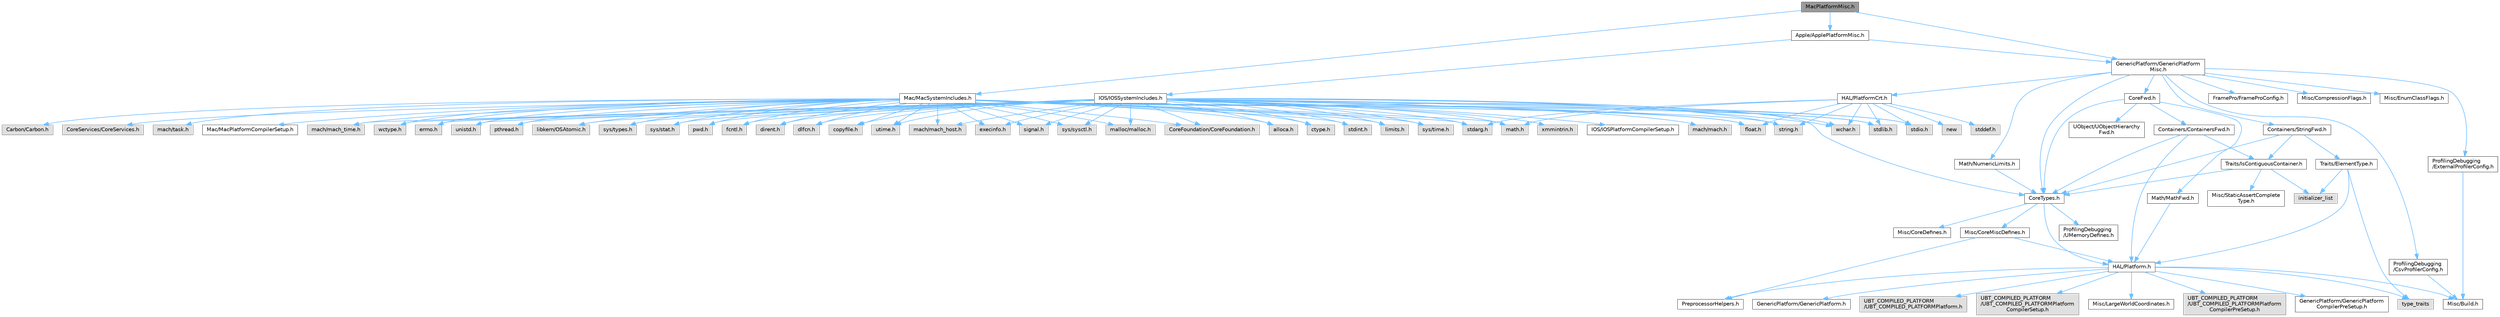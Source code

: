 digraph "MacPlatformMisc.h"
{
 // INTERACTIVE_SVG=YES
 // LATEX_PDF_SIZE
  bgcolor="transparent";
  edge [fontname=Helvetica,fontsize=10,labelfontname=Helvetica,labelfontsize=10];
  node [fontname=Helvetica,fontsize=10,shape=box,height=0.2,width=0.4];
  Node1 [id="Node000001",label="MacPlatformMisc.h",height=0.2,width=0.4,color="gray40", fillcolor="grey60", style="filled", fontcolor="black",tooltip=" "];
  Node1 -> Node2 [id="edge1_Node000001_Node000002",color="steelblue1",style="solid",tooltip=" "];
  Node2 [id="Node000002",label="GenericPlatform/GenericPlatform\lMisc.h",height=0.2,width=0.4,color="grey40", fillcolor="white", style="filled",URL="$db/d9a/GenericPlatformMisc_8h.html",tooltip=" "];
  Node2 -> Node3 [id="edge2_Node000002_Node000003",color="steelblue1",style="solid",tooltip=" "];
  Node3 [id="Node000003",label="Containers/StringFwd.h",height=0.2,width=0.4,color="grey40", fillcolor="white", style="filled",URL="$df/d37/StringFwd_8h.html",tooltip=" "];
  Node3 -> Node4 [id="edge3_Node000003_Node000004",color="steelblue1",style="solid",tooltip=" "];
  Node4 [id="Node000004",label="CoreTypes.h",height=0.2,width=0.4,color="grey40", fillcolor="white", style="filled",URL="$dc/dec/CoreTypes_8h.html",tooltip=" "];
  Node4 -> Node5 [id="edge4_Node000004_Node000005",color="steelblue1",style="solid",tooltip=" "];
  Node5 [id="Node000005",label="HAL/Platform.h",height=0.2,width=0.4,color="grey40", fillcolor="white", style="filled",URL="$d9/dd0/Platform_8h.html",tooltip=" "];
  Node5 -> Node6 [id="edge5_Node000005_Node000006",color="steelblue1",style="solid",tooltip=" "];
  Node6 [id="Node000006",label="Misc/Build.h",height=0.2,width=0.4,color="grey40", fillcolor="white", style="filled",URL="$d3/dbb/Build_8h.html",tooltip=" "];
  Node5 -> Node7 [id="edge6_Node000005_Node000007",color="steelblue1",style="solid",tooltip=" "];
  Node7 [id="Node000007",label="Misc/LargeWorldCoordinates.h",height=0.2,width=0.4,color="grey40", fillcolor="white", style="filled",URL="$d2/dcb/LargeWorldCoordinates_8h.html",tooltip=" "];
  Node5 -> Node8 [id="edge7_Node000005_Node000008",color="steelblue1",style="solid",tooltip=" "];
  Node8 [id="Node000008",label="type_traits",height=0.2,width=0.4,color="grey60", fillcolor="#E0E0E0", style="filled",tooltip=" "];
  Node5 -> Node9 [id="edge8_Node000005_Node000009",color="steelblue1",style="solid",tooltip=" "];
  Node9 [id="Node000009",label="PreprocessorHelpers.h",height=0.2,width=0.4,color="grey40", fillcolor="white", style="filled",URL="$db/ddb/PreprocessorHelpers_8h.html",tooltip=" "];
  Node5 -> Node10 [id="edge9_Node000005_Node000010",color="steelblue1",style="solid",tooltip=" "];
  Node10 [id="Node000010",label="UBT_COMPILED_PLATFORM\l/UBT_COMPILED_PLATFORMPlatform\lCompilerPreSetup.h",height=0.2,width=0.4,color="grey60", fillcolor="#E0E0E0", style="filled",tooltip=" "];
  Node5 -> Node11 [id="edge10_Node000005_Node000011",color="steelblue1",style="solid",tooltip=" "];
  Node11 [id="Node000011",label="GenericPlatform/GenericPlatform\lCompilerPreSetup.h",height=0.2,width=0.4,color="grey40", fillcolor="white", style="filled",URL="$d9/dc8/GenericPlatformCompilerPreSetup_8h.html",tooltip=" "];
  Node5 -> Node12 [id="edge11_Node000005_Node000012",color="steelblue1",style="solid",tooltip=" "];
  Node12 [id="Node000012",label="GenericPlatform/GenericPlatform.h",height=0.2,width=0.4,color="grey40", fillcolor="white", style="filled",URL="$d6/d84/GenericPlatform_8h.html",tooltip=" "];
  Node5 -> Node13 [id="edge12_Node000005_Node000013",color="steelblue1",style="solid",tooltip=" "];
  Node13 [id="Node000013",label="UBT_COMPILED_PLATFORM\l/UBT_COMPILED_PLATFORMPlatform.h",height=0.2,width=0.4,color="grey60", fillcolor="#E0E0E0", style="filled",tooltip=" "];
  Node5 -> Node14 [id="edge13_Node000005_Node000014",color="steelblue1",style="solid",tooltip=" "];
  Node14 [id="Node000014",label="UBT_COMPILED_PLATFORM\l/UBT_COMPILED_PLATFORMPlatform\lCompilerSetup.h",height=0.2,width=0.4,color="grey60", fillcolor="#E0E0E0", style="filled",tooltip=" "];
  Node4 -> Node15 [id="edge14_Node000004_Node000015",color="steelblue1",style="solid",tooltip=" "];
  Node15 [id="Node000015",label="ProfilingDebugging\l/UMemoryDefines.h",height=0.2,width=0.4,color="grey40", fillcolor="white", style="filled",URL="$d2/da2/UMemoryDefines_8h.html",tooltip=" "];
  Node4 -> Node16 [id="edge15_Node000004_Node000016",color="steelblue1",style="solid",tooltip=" "];
  Node16 [id="Node000016",label="Misc/CoreMiscDefines.h",height=0.2,width=0.4,color="grey40", fillcolor="white", style="filled",URL="$da/d38/CoreMiscDefines_8h.html",tooltip=" "];
  Node16 -> Node5 [id="edge16_Node000016_Node000005",color="steelblue1",style="solid",tooltip=" "];
  Node16 -> Node9 [id="edge17_Node000016_Node000009",color="steelblue1",style="solid",tooltip=" "];
  Node4 -> Node17 [id="edge18_Node000004_Node000017",color="steelblue1",style="solid",tooltip=" "];
  Node17 [id="Node000017",label="Misc/CoreDefines.h",height=0.2,width=0.4,color="grey40", fillcolor="white", style="filled",URL="$d3/dd2/CoreDefines_8h.html",tooltip=" "];
  Node3 -> Node18 [id="edge19_Node000003_Node000018",color="steelblue1",style="solid",tooltip=" "];
  Node18 [id="Node000018",label="Traits/ElementType.h",height=0.2,width=0.4,color="grey40", fillcolor="white", style="filled",URL="$d5/d4f/ElementType_8h.html",tooltip=" "];
  Node18 -> Node5 [id="edge20_Node000018_Node000005",color="steelblue1",style="solid",tooltip=" "];
  Node18 -> Node19 [id="edge21_Node000018_Node000019",color="steelblue1",style="solid",tooltip=" "];
  Node19 [id="Node000019",label="initializer_list",height=0.2,width=0.4,color="grey60", fillcolor="#E0E0E0", style="filled",tooltip=" "];
  Node18 -> Node8 [id="edge22_Node000018_Node000008",color="steelblue1",style="solid",tooltip=" "];
  Node3 -> Node20 [id="edge23_Node000003_Node000020",color="steelblue1",style="solid",tooltip=" "];
  Node20 [id="Node000020",label="Traits/IsContiguousContainer.h",height=0.2,width=0.4,color="grey40", fillcolor="white", style="filled",URL="$d5/d3c/IsContiguousContainer_8h.html",tooltip=" "];
  Node20 -> Node4 [id="edge24_Node000020_Node000004",color="steelblue1",style="solid",tooltip=" "];
  Node20 -> Node21 [id="edge25_Node000020_Node000021",color="steelblue1",style="solid",tooltip=" "];
  Node21 [id="Node000021",label="Misc/StaticAssertComplete\lType.h",height=0.2,width=0.4,color="grey40", fillcolor="white", style="filled",URL="$d5/d4e/StaticAssertCompleteType_8h.html",tooltip=" "];
  Node20 -> Node19 [id="edge26_Node000020_Node000019",color="steelblue1",style="solid",tooltip=" "];
  Node2 -> Node22 [id="edge27_Node000002_Node000022",color="steelblue1",style="solid",tooltip=" "];
  Node22 [id="Node000022",label="CoreFwd.h",height=0.2,width=0.4,color="grey40", fillcolor="white", style="filled",URL="$d1/d1e/CoreFwd_8h.html",tooltip=" "];
  Node22 -> Node4 [id="edge28_Node000022_Node000004",color="steelblue1",style="solid",tooltip=" "];
  Node22 -> Node23 [id="edge29_Node000022_Node000023",color="steelblue1",style="solid",tooltip=" "];
  Node23 [id="Node000023",label="Containers/ContainersFwd.h",height=0.2,width=0.4,color="grey40", fillcolor="white", style="filled",URL="$d4/d0a/ContainersFwd_8h.html",tooltip=" "];
  Node23 -> Node5 [id="edge30_Node000023_Node000005",color="steelblue1",style="solid",tooltip=" "];
  Node23 -> Node4 [id="edge31_Node000023_Node000004",color="steelblue1",style="solid",tooltip=" "];
  Node23 -> Node20 [id="edge32_Node000023_Node000020",color="steelblue1",style="solid",tooltip=" "];
  Node22 -> Node24 [id="edge33_Node000022_Node000024",color="steelblue1",style="solid",tooltip=" "];
  Node24 [id="Node000024",label="Math/MathFwd.h",height=0.2,width=0.4,color="grey40", fillcolor="white", style="filled",URL="$d2/d10/MathFwd_8h.html",tooltip=" "];
  Node24 -> Node5 [id="edge34_Node000024_Node000005",color="steelblue1",style="solid",tooltip=" "];
  Node22 -> Node25 [id="edge35_Node000022_Node000025",color="steelblue1",style="solid",tooltip=" "];
  Node25 [id="Node000025",label="UObject/UObjectHierarchy\lFwd.h",height=0.2,width=0.4,color="grey40", fillcolor="white", style="filled",URL="$d3/d13/UObjectHierarchyFwd_8h.html",tooltip=" "];
  Node2 -> Node4 [id="edge36_Node000002_Node000004",color="steelblue1",style="solid",tooltip=" "];
  Node2 -> Node26 [id="edge37_Node000002_Node000026",color="steelblue1",style="solid",tooltip=" "];
  Node26 [id="Node000026",label="FramePro/FrameProConfig.h",height=0.2,width=0.4,color="grey40", fillcolor="white", style="filled",URL="$d7/d90/FrameProConfig_8h.html",tooltip=" "];
  Node2 -> Node27 [id="edge38_Node000002_Node000027",color="steelblue1",style="solid",tooltip=" "];
  Node27 [id="Node000027",label="HAL/PlatformCrt.h",height=0.2,width=0.4,color="grey40", fillcolor="white", style="filled",URL="$d8/d75/PlatformCrt_8h.html",tooltip=" "];
  Node27 -> Node28 [id="edge39_Node000027_Node000028",color="steelblue1",style="solid",tooltip=" "];
  Node28 [id="Node000028",label="new",height=0.2,width=0.4,color="grey60", fillcolor="#E0E0E0", style="filled",tooltip=" "];
  Node27 -> Node29 [id="edge40_Node000027_Node000029",color="steelblue1",style="solid",tooltip=" "];
  Node29 [id="Node000029",label="wchar.h",height=0.2,width=0.4,color="grey60", fillcolor="#E0E0E0", style="filled",tooltip=" "];
  Node27 -> Node30 [id="edge41_Node000027_Node000030",color="steelblue1",style="solid",tooltip=" "];
  Node30 [id="Node000030",label="stddef.h",height=0.2,width=0.4,color="grey60", fillcolor="#E0E0E0", style="filled",tooltip=" "];
  Node27 -> Node31 [id="edge42_Node000027_Node000031",color="steelblue1",style="solid",tooltip=" "];
  Node31 [id="Node000031",label="stdlib.h",height=0.2,width=0.4,color="grey60", fillcolor="#E0E0E0", style="filled",tooltip=" "];
  Node27 -> Node32 [id="edge43_Node000027_Node000032",color="steelblue1",style="solid",tooltip=" "];
  Node32 [id="Node000032",label="stdio.h",height=0.2,width=0.4,color="grey60", fillcolor="#E0E0E0", style="filled",tooltip=" "];
  Node27 -> Node33 [id="edge44_Node000027_Node000033",color="steelblue1",style="solid",tooltip=" "];
  Node33 [id="Node000033",label="stdarg.h",height=0.2,width=0.4,color="grey60", fillcolor="#E0E0E0", style="filled",tooltip=" "];
  Node27 -> Node34 [id="edge45_Node000027_Node000034",color="steelblue1",style="solid",tooltip=" "];
  Node34 [id="Node000034",label="math.h",height=0.2,width=0.4,color="grey60", fillcolor="#E0E0E0", style="filled",tooltip=" "];
  Node27 -> Node35 [id="edge46_Node000027_Node000035",color="steelblue1",style="solid",tooltip=" "];
  Node35 [id="Node000035",label="float.h",height=0.2,width=0.4,color="grey60", fillcolor="#E0E0E0", style="filled",tooltip=" "];
  Node27 -> Node36 [id="edge47_Node000027_Node000036",color="steelblue1",style="solid",tooltip=" "];
  Node36 [id="Node000036",label="string.h",height=0.2,width=0.4,color="grey60", fillcolor="#E0E0E0", style="filled",tooltip=" "];
  Node2 -> Node37 [id="edge48_Node000002_Node000037",color="steelblue1",style="solid",tooltip=" "];
  Node37 [id="Node000037",label="Math/NumericLimits.h",height=0.2,width=0.4,color="grey40", fillcolor="white", style="filled",URL="$df/d1b/NumericLimits_8h.html",tooltip=" "];
  Node37 -> Node4 [id="edge49_Node000037_Node000004",color="steelblue1",style="solid",tooltip=" "];
  Node2 -> Node38 [id="edge50_Node000002_Node000038",color="steelblue1",style="solid",tooltip=" "];
  Node38 [id="Node000038",label="Misc/CompressionFlags.h",height=0.2,width=0.4,color="grey40", fillcolor="white", style="filled",URL="$d9/d76/CompressionFlags_8h.html",tooltip=" "];
  Node2 -> Node39 [id="edge51_Node000002_Node000039",color="steelblue1",style="solid",tooltip=" "];
  Node39 [id="Node000039",label="Misc/EnumClassFlags.h",height=0.2,width=0.4,color="grey40", fillcolor="white", style="filled",URL="$d8/de7/EnumClassFlags_8h.html",tooltip=" "];
  Node2 -> Node40 [id="edge52_Node000002_Node000040",color="steelblue1",style="solid",tooltip=" "];
  Node40 [id="Node000040",label="ProfilingDebugging\l/CsvProfilerConfig.h",height=0.2,width=0.4,color="grey40", fillcolor="white", style="filled",URL="$d3/d88/CsvProfilerConfig_8h.html",tooltip=" "];
  Node40 -> Node6 [id="edge53_Node000040_Node000006",color="steelblue1",style="solid",tooltip=" "];
  Node2 -> Node41 [id="edge54_Node000002_Node000041",color="steelblue1",style="solid",tooltip=" "];
  Node41 [id="Node000041",label="ProfilingDebugging\l/ExternalProfilerConfig.h",height=0.2,width=0.4,color="grey40", fillcolor="white", style="filled",URL="$d3/dbb/ExternalProfilerConfig_8h.html",tooltip=" "];
  Node41 -> Node6 [id="edge55_Node000041_Node000006",color="steelblue1",style="solid",tooltip=" "];
  Node1 -> Node42 [id="edge56_Node000001_Node000042",color="steelblue1",style="solid",tooltip=" "];
  Node42 [id="Node000042",label="Mac/MacSystemIncludes.h",height=0.2,width=0.4,color="grey40", fillcolor="white", style="filled",URL="$d6/de3/MacSystemIncludes_8h.html",tooltip=" "];
  Node42 -> Node43 [id="edge57_Node000042_Node000043",color="steelblue1",style="solid",tooltip=" "];
  Node43 [id="Node000043",label="Mac/MacPlatformCompilerSetup.h",height=0.2,width=0.4,color="grey40", fillcolor="white", style="filled",URL="$d3/da4/MacPlatformCompilerSetup_8h.html",tooltip=" "];
  Node42 -> Node44 [id="edge58_Node000042_Node000044",color="steelblue1",style="solid",tooltip=" "];
  Node44 [id="Node000044",label="Carbon/Carbon.h",height=0.2,width=0.4,color="grey60", fillcolor="#E0E0E0", style="filled",tooltip=" "];
  Node42 -> Node45 [id="edge59_Node000042_Node000045",color="steelblue1",style="solid",tooltip=" "];
  Node45 [id="Node000045",label="CoreServices/CoreServices.h",height=0.2,width=0.4,color="grey60", fillcolor="#E0E0E0", style="filled",tooltip=" "];
  Node42 -> Node46 [id="edge60_Node000042_Node000046",color="steelblue1",style="solid",tooltip=" "];
  Node46 [id="Node000046",label="CoreFoundation/CoreFoundation.h",height=0.2,width=0.4,color="grey60", fillcolor="#E0E0E0", style="filled",tooltip=" "];
  Node42 -> Node36 [id="edge61_Node000042_Node000036",color="steelblue1",style="solid",tooltip=" "];
  Node42 -> Node47 [id="edge62_Node000042_Node000047",color="steelblue1",style="solid",tooltip=" "];
  Node47 [id="Node000047",label="alloca.h",height=0.2,width=0.4,color="grey60", fillcolor="#E0E0E0", style="filled",tooltip=" "];
  Node42 -> Node31 [id="edge63_Node000042_Node000031",color="steelblue1",style="solid",tooltip=" "];
  Node42 -> Node32 [id="edge64_Node000042_Node000032",color="steelblue1",style="solid",tooltip=" "];
  Node42 -> Node35 [id="edge65_Node000042_Node000035",color="steelblue1",style="solid",tooltip=" "];
  Node42 -> Node48 [id="edge66_Node000042_Node000048",color="steelblue1",style="solid",tooltip=" "];
  Node48 [id="Node000048",label="ctype.h",height=0.2,width=0.4,color="grey60", fillcolor="#E0E0E0", style="filled",tooltip=" "];
  Node42 -> Node33 [id="edge67_Node000042_Node000033",color="steelblue1",style="solid",tooltip=" "];
  Node42 -> Node49 [id="edge68_Node000042_Node000049",color="steelblue1",style="solid",tooltip=" "];
  Node49 [id="Node000049",label="stdint.h",height=0.2,width=0.4,color="grey60", fillcolor="#E0E0E0", style="filled",tooltip=" "];
  Node42 -> Node50 [id="edge69_Node000042_Node000050",color="steelblue1",style="solid",tooltip=" "];
  Node50 [id="Node000050",label="limits.h",height=0.2,width=0.4,color="grey60", fillcolor="#E0E0E0", style="filled",tooltip=" "];
  Node42 -> Node51 [id="edge70_Node000042_Node000051",color="steelblue1",style="solid",tooltip=" "];
  Node51 [id="Node000051",label="sys/time.h",height=0.2,width=0.4,color="grey60", fillcolor="#E0E0E0", style="filled",tooltip=" "];
  Node42 -> Node34 [id="edge71_Node000042_Node000034",color="steelblue1",style="solid",tooltip=" "];
  Node42 -> Node52 [id="edge72_Node000042_Node000052",color="steelblue1",style="solid",tooltip=" "];
  Node52 [id="Node000052",label="mach/mach_time.h",height=0.2,width=0.4,color="grey60", fillcolor="#E0E0E0", style="filled",tooltip=" "];
  Node42 -> Node29 [id="edge73_Node000042_Node000029",color="steelblue1",style="solid",tooltip=" "];
  Node42 -> Node53 [id="edge74_Node000042_Node000053",color="steelblue1",style="solid",tooltip=" "];
  Node53 [id="Node000053",label="wctype.h",height=0.2,width=0.4,color="grey60", fillcolor="#E0E0E0", style="filled",tooltip=" "];
  Node42 -> Node54 [id="edge75_Node000042_Node000054",color="steelblue1",style="solid",tooltip=" "];
  Node54 [id="Node000054",label="errno.h",height=0.2,width=0.4,color="grey60", fillcolor="#E0E0E0", style="filled",tooltip=" "];
  Node42 -> Node55 [id="edge76_Node000042_Node000055",color="steelblue1",style="solid",tooltip=" "];
  Node55 [id="Node000055",label="unistd.h",height=0.2,width=0.4,color="grey60", fillcolor="#E0E0E0", style="filled",tooltip=" "];
  Node42 -> Node56 [id="edge77_Node000042_Node000056",color="steelblue1",style="solid",tooltip=" "];
  Node56 [id="Node000056",label="pthread.h",height=0.2,width=0.4,color="grey60", fillcolor="#E0E0E0", style="filled",tooltip=" "];
  Node42 -> Node57 [id="edge78_Node000042_Node000057",color="steelblue1",style="solid",tooltip=" "];
  Node57 [id="Node000057",label="libkern/OSAtomic.h",height=0.2,width=0.4,color="grey60", fillcolor="#E0E0E0", style="filled",tooltip=" "];
  Node42 -> Node58 [id="edge79_Node000042_Node000058",color="steelblue1",style="solid",tooltip=" "];
  Node58 [id="Node000058",label="sys/types.h",height=0.2,width=0.4,color="grey60", fillcolor="#E0E0E0", style="filled",tooltip=" "];
  Node42 -> Node59 [id="edge80_Node000042_Node000059",color="steelblue1",style="solid",tooltip=" "];
  Node59 [id="Node000059",label="sys/stat.h",height=0.2,width=0.4,color="grey60", fillcolor="#E0E0E0", style="filled",tooltip=" "];
  Node42 -> Node60 [id="edge81_Node000042_Node000060",color="steelblue1",style="solid",tooltip=" "];
  Node60 [id="Node000060",label="pwd.h",height=0.2,width=0.4,color="grey60", fillcolor="#E0E0E0", style="filled",tooltip=" "];
  Node42 -> Node61 [id="edge82_Node000042_Node000061",color="steelblue1",style="solid",tooltip=" "];
  Node61 [id="Node000061",label="fcntl.h",height=0.2,width=0.4,color="grey60", fillcolor="#E0E0E0", style="filled",tooltip=" "];
  Node42 -> Node62 [id="edge83_Node000042_Node000062",color="steelblue1",style="solid",tooltip=" "];
  Node62 [id="Node000062",label="dirent.h",height=0.2,width=0.4,color="grey60", fillcolor="#E0E0E0", style="filled",tooltip=" "];
  Node42 -> Node63 [id="edge84_Node000042_Node000063",color="steelblue1",style="solid",tooltip=" "];
  Node63 [id="Node000063",label="dlfcn.h",height=0.2,width=0.4,color="grey60", fillcolor="#E0E0E0", style="filled",tooltip=" "];
  Node42 -> Node64 [id="edge85_Node000042_Node000064",color="steelblue1",style="solid",tooltip=" "];
  Node64 [id="Node000064",label="copyfile.h",height=0.2,width=0.4,color="grey60", fillcolor="#E0E0E0", style="filled",tooltip=" "];
  Node42 -> Node65 [id="edge86_Node000042_Node000065",color="steelblue1",style="solid",tooltip=" "];
  Node65 [id="Node000065",label="utime.h",height=0.2,width=0.4,color="grey60", fillcolor="#E0E0E0", style="filled",tooltip=" "];
  Node42 -> Node66 [id="edge87_Node000042_Node000066",color="steelblue1",style="solid",tooltip=" "];
  Node66 [id="Node000066",label="mach/mach_host.h",height=0.2,width=0.4,color="grey60", fillcolor="#E0E0E0", style="filled",tooltip=" "];
  Node42 -> Node67 [id="edge88_Node000042_Node000067",color="steelblue1",style="solid",tooltip=" "];
  Node67 [id="Node000067",label="mach/task.h",height=0.2,width=0.4,color="grey60", fillcolor="#E0E0E0", style="filled",tooltip=" "];
  Node42 -> Node68 [id="edge89_Node000042_Node000068",color="steelblue1",style="solid",tooltip=" "];
  Node68 [id="Node000068",label="execinfo.h",height=0.2,width=0.4,color="grey60", fillcolor="#E0E0E0", style="filled",tooltip=" "];
  Node42 -> Node69 [id="edge90_Node000042_Node000069",color="steelblue1",style="solid",tooltip=" "];
  Node69 [id="Node000069",label="signal.h",height=0.2,width=0.4,color="grey60", fillcolor="#E0E0E0", style="filled",tooltip=" "];
  Node42 -> Node70 [id="edge91_Node000042_Node000070",color="steelblue1",style="solid",tooltip=" "];
  Node70 [id="Node000070",label="sys/sysctl.h",height=0.2,width=0.4,color="grey60", fillcolor="#E0E0E0", style="filled",tooltip=" "];
  Node42 -> Node71 [id="edge92_Node000042_Node000071",color="steelblue1",style="solid",tooltip=" "];
  Node71 [id="Node000071",label="malloc/malloc.h",height=0.2,width=0.4,color="grey60", fillcolor="#E0E0E0", style="filled",tooltip=" "];
  Node1 -> Node72 [id="edge93_Node000001_Node000072",color="steelblue1",style="solid",tooltip=" "];
  Node72 [id="Node000072",label="Apple/ApplePlatformMisc.h",height=0.2,width=0.4,color="grey40", fillcolor="white", style="filled",URL="$dd/d91/ApplePlatformMisc_8h.html",tooltip=" "];
  Node72 -> Node2 [id="edge94_Node000072_Node000002",color="steelblue1",style="solid",tooltip=" "];
  Node72 -> Node73 [id="edge95_Node000072_Node000073",color="steelblue1",style="solid",tooltip=" "];
  Node73 [id="Node000073",label="IOS/IOSSystemIncludes.h",height=0.2,width=0.4,color="grey40", fillcolor="white", style="filled",URL="$db/dda/IOSSystemIncludes_8h.html",tooltip=" "];
  Node73 -> Node4 [id="edge96_Node000073_Node000004",color="steelblue1",style="solid",tooltip=" "];
  Node73 -> Node74 [id="edge97_Node000073_Node000074",color="steelblue1",style="solid",tooltip=" "];
  Node74 [id="Node000074",label="IOS/IOSPlatformCompilerSetup.h",height=0.2,width=0.4,color="grey40", fillcolor="white", style="filled",URL="$d9/dfe/IOSPlatformCompilerSetup_8h.html",tooltip=" "];
  Node73 -> Node46 [id="edge98_Node000073_Node000046",color="steelblue1",style="solid",tooltip=" "];
  Node73 -> Node36 [id="edge99_Node000073_Node000036",color="steelblue1",style="solid",tooltip=" "];
  Node73 -> Node47 [id="edge100_Node000073_Node000047",color="steelblue1",style="solid",tooltip=" "];
  Node73 -> Node31 [id="edge101_Node000073_Node000031",color="steelblue1",style="solid",tooltip=" "];
  Node73 -> Node32 [id="edge102_Node000073_Node000032",color="steelblue1",style="solid",tooltip=" "];
  Node73 -> Node35 [id="edge103_Node000073_Node000035",color="steelblue1",style="solid",tooltip=" "];
  Node73 -> Node48 [id="edge104_Node000073_Node000048",color="steelblue1",style="solid",tooltip=" "];
  Node73 -> Node33 [id="edge105_Node000073_Node000033",color="steelblue1",style="solid",tooltip=" "];
  Node73 -> Node49 [id="edge106_Node000073_Node000049",color="steelblue1",style="solid",tooltip=" "];
  Node73 -> Node50 [id="edge107_Node000073_Node000050",color="steelblue1",style="solid",tooltip=" "];
  Node73 -> Node51 [id="edge108_Node000073_Node000051",color="steelblue1",style="solid",tooltip=" "];
  Node73 -> Node34 [id="edge109_Node000073_Node000034",color="steelblue1",style="solid",tooltip=" "];
  Node73 -> Node52 [id="edge110_Node000073_Node000052",color="steelblue1",style="solid",tooltip=" "];
  Node73 -> Node29 [id="edge111_Node000073_Node000029",color="steelblue1",style="solid",tooltip=" "];
  Node73 -> Node53 [id="edge112_Node000073_Node000053",color="steelblue1",style="solid",tooltip=" "];
  Node73 -> Node54 [id="edge113_Node000073_Node000054",color="steelblue1",style="solid",tooltip=" "];
  Node73 -> Node55 [id="edge114_Node000073_Node000055",color="steelblue1",style="solid",tooltip=" "];
  Node73 -> Node56 [id="edge115_Node000073_Node000056",color="steelblue1",style="solid",tooltip=" "];
  Node73 -> Node57 [id="edge116_Node000073_Node000057",color="steelblue1",style="solid",tooltip=" "];
  Node73 -> Node58 [id="edge117_Node000073_Node000058",color="steelblue1",style="solid",tooltip=" "];
  Node73 -> Node59 [id="edge118_Node000073_Node000059",color="steelblue1",style="solid",tooltip=" "];
  Node73 -> Node60 [id="edge119_Node000073_Node000060",color="steelblue1",style="solid",tooltip=" "];
  Node73 -> Node61 [id="edge120_Node000073_Node000061",color="steelblue1",style="solid",tooltip=" "];
  Node73 -> Node62 [id="edge121_Node000073_Node000062",color="steelblue1",style="solid",tooltip=" "];
  Node73 -> Node63 [id="edge122_Node000073_Node000063",color="steelblue1",style="solid",tooltip=" "];
  Node73 -> Node64 [id="edge123_Node000073_Node000064",color="steelblue1",style="solid",tooltip=" "];
  Node73 -> Node65 [id="edge124_Node000073_Node000065",color="steelblue1",style="solid",tooltip=" "];
  Node73 -> Node75 [id="edge125_Node000073_Node000075",color="steelblue1",style="solid",tooltip=" "];
  Node75 [id="Node000075",label="mach/mach.h",height=0.2,width=0.4,color="grey60", fillcolor="#E0E0E0", style="filled",tooltip=" "];
  Node73 -> Node66 [id="edge126_Node000073_Node000066",color="steelblue1",style="solid",tooltip=" "];
  Node73 -> Node68 [id="edge127_Node000073_Node000068",color="steelblue1",style="solid",tooltip=" "];
  Node73 -> Node69 [id="edge128_Node000073_Node000069",color="steelblue1",style="solid",tooltip=" "];
  Node73 -> Node70 [id="edge129_Node000073_Node000070",color="steelblue1",style="solid",tooltip=" "];
  Node73 -> Node71 [id="edge130_Node000073_Node000071",color="steelblue1",style="solid",tooltip=" "];
  Node73 -> Node76 [id="edge131_Node000073_Node000076",color="steelblue1",style="solid",tooltip=" "];
  Node76 [id="Node000076",label="xmmintrin.h",height=0.2,width=0.4,color="grey60", fillcolor="#E0E0E0", style="filled",tooltip=" "];
}

